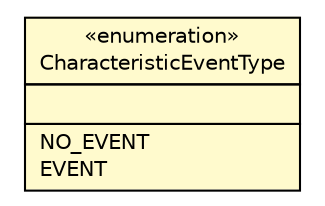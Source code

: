#!/usr/local/bin/dot
#
# Class diagram 
# Generated by UMLGraph version 5.1 (http://www.umlgraph.org/)
#

digraph G {
	edge [fontname="Helvetica",fontsize=10,labelfontname="Helvetica",labelfontsize=10];
	node [fontname="Helvetica",fontsize=10,shape=plaintext];
	nodesep=0.25;
	ranksep=0.5;
	// com.clapi.data.Characteristic.CharacteristicEventType
	c387 [label=<<table title="com.clapi.data.Characteristic.CharacteristicEventType" border="0" cellborder="1" cellspacing="0" cellpadding="2" port="p" bgcolor="lemonChiffon" href="./Characteristic.CharacteristicEventType.html">
		<tr><td><table border="0" cellspacing="0" cellpadding="1">
<tr><td align="center" balign="center"> &#171;enumeration&#187; </td></tr>
<tr><td align="center" balign="center"> CharacteristicEventType </td></tr>
		</table></td></tr>
		<tr><td><table border="0" cellspacing="0" cellpadding="1">
<tr><td align="left" balign="left">  </td></tr>
		</table></td></tr>
		<tr><td><table border="0" cellspacing="0" cellpadding="1">
<tr><td align="left" balign="left"> NO_EVENT </td></tr>
<tr><td align="left" balign="left"> EVENT </td></tr>
		</table></td></tr>
		</table>>, fontname="Helvetica", fontcolor="black", fontsize=10.0];
}

